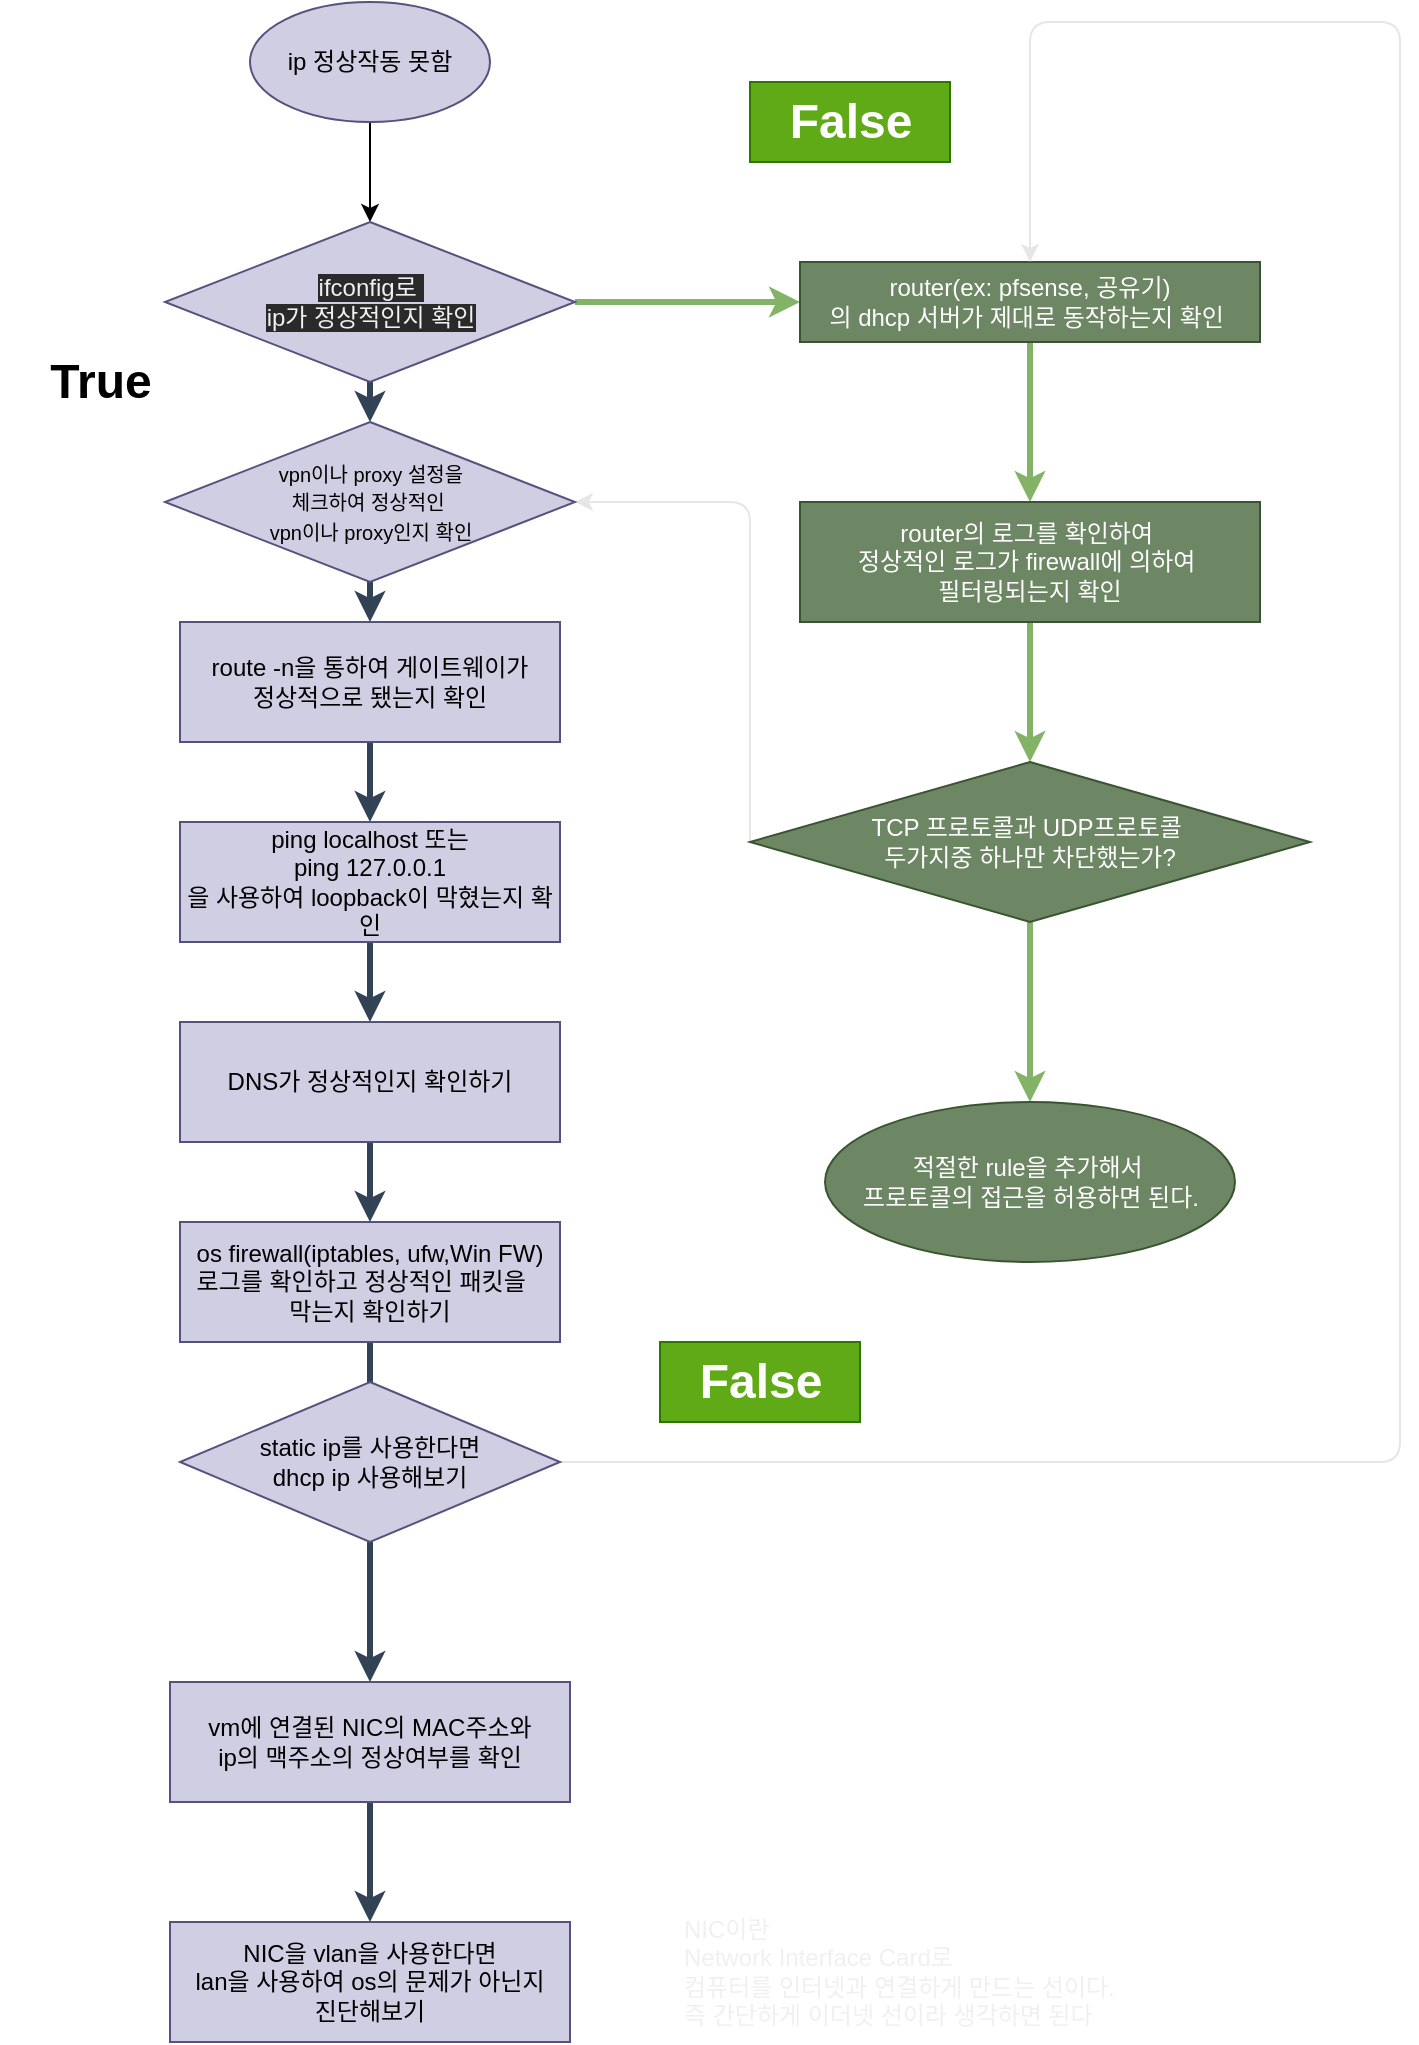 <mxfile>
    <diagram id="pf5CX3rk4NWtddjPnqxm" name="페이지-1">
        <mxGraphModel dx="1135" dy="741" grid="1" gridSize="10" guides="1" tooltips="1" connect="1" arrows="1" fold="1" page="1" pageScale="1" pageWidth="827" pageHeight="1169" math="0" shadow="0">
            <root>
                <mxCell id="0"/>
                <mxCell id="1" parent="0"/>
                <mxCell id="6" value="" style="edgeStyle=none;html=1;exitX=1;exitY=0.5;exitDx=0;exitDy=0;fillColor=#d5e8d4;strokeColor=#82b366;gradientColor=#97d077;strokeWidth=3;" parent="1" source="17" target="5" edge="1">
                    <mxGeometry relative="1" as="geometry">
                        <mxPoint x="320" y="140" as="sourcePoint"/>
                    </mxGeometry>
                </mxCell>
                <mxCell id="8" value="" style="edgeStyle=none;html=1;fillColor=#d5e8d4;gradientColor=#97d077;strokeColor=#82b366;strokeWidth=3;" parent="1" source="5" target="7" edge="1">
                    <mxGeometry relative="1" as="geometry"/>
                </mxCell>
                <mxCell id="5" value="router(ex: pfsense, 공유기)&lt;br&gt;의 dhcp 서버가 제대로 동작하는지 확인&amp;nbsp;" style="whiteSpace=wrap;html=1;rounded=0;fillColor=#6d8764;fontColor=#ffffff;strokeColor=#3A5431;" parent="1" vertex="1">
                    <mxGeometry x="450" y="140" width="230" height="40" as="geometry"/>
                </mxCell>
                <mxCell id="24" value="" style="edgeStyle=none;html=1;fillColor=#d5e8d4;gradientColor=#97d077;strokeColor=#82b366;strokeWidth=3;" parent="1" source="7" target="23" edge="1">
                    <mxGeometry relative="1" as="geometry"/>
                </mxCell>
                <mxCell id="7" value="router의 로그를 확인하여&amp;nbsp;&lt;br&gt;정상적인 로그가 firewall에 의하여&amp;nbsp;&lt;br&gt;필터링되는지 확인" style="whiteSpace=wrap;html=1;rounded=0;fillColor=#6d8764;fontColor=#ffffff;strokeColor=#3A5431;" parent="1" vertex="1">
                    <mxGeometry x="450" y="260" width="230" height="60" as="geometry"/>
                </mxCell>
                <mxCell id="33" value="" style="edgeStyle=none;html=1;strokeColor=#314354;strokeWidth=3;fillColor=#647687;" parent="1" source="9" target="31" edge="1">
                    <mxGeometry relative="1" as="geometry"/>
                </mxCell>
                <mxCell id="9" value="route -n을 통하여 게이트웨이가&lt;br&gt;정상적으로 됐는지 확인" style="whiteSpace=wrap;html=1;rounded=0;fillColor=#d0cee2;strokeColor=#56517e;" parent="1" vertex="1">
                    <mxGeometry x="140" y="320" width="190" height="60" as="geometry"/>
                </mxCell>
                <mxCell id="11" value="False" style="text;strokeColor=#2D7600;fillColor=#60a917;html=1;fontSize=24;fontStyle=1;verticalAlign=middle;align=center;fontColor=#ffffff;" parent="1" vertex="1">
                    <mxGeometry x="425" y="50" width="100" height="40" as="geometry"/>
                </mxCell>
                <mxCell id="12" value="True" style="text;strokeColor=none;fillColor=none;html=1;fontSize=24;fontStyle=1;verticalAlign=middle;align=center;" parent="1" vertex="1">
                    <mxGeometry x="50" y="180" width="100" height="40" as="geometry"/>
                </mxCell>
                <mxCell id="16" style="edgeStyle=none;html=1;exitX=0.5;exitY=1;exitDx=0;exitDy=0;entryX=0.5;entryY=0;entryDx=0;entryDy=0;" parent="1" source="13" target="17" edge="1">
                    <mxGeometry relative="1" as="geometry">
                        <mxPoint x="235" y="120" as="targetPoint"/>
                    </mxGeometry>
                </mxCell>
                <mxCell id="13" value="ip 정상작동 못함" style="ellipse;whiteSpace=wrap;html=1;rounded=0;fillColor=#d0cee2;strokeColor=#56517e;" parent="1" vertex="1">
                    <mxGeometry x="175" y="10" width="120" height="60" as="geometry"/>
                </mxCell>
                <mxCell id="56" style="edgeStyle=none;html=1;exitX=0.5;exitY=1;exitDx=0;exitDy=0;entryX=0.5;entryY=0;entryDx=0;entryDy=0;strokeColor=#314354;strokeWidth=3;fillColor=#647687;" parent="1" source="17" target="55" edge="1">
                    <mxGeometry relative="1" as="geometry"/>
                </mxCell>
                <mxCell id="17" value="&lt;span style=&quot;color: rgb(240 , 240 , 240) ; font-size: 12px ; font-style: normal ; font-weight: 400 ; letter-spacing: normal ; text-align: center ; text-indent: 0px ; text-transform: none ; word-spacing: 0px ; font-family: &amp;#34;helvetica&amp;#34; ; background-color: rgb(42 , 42 , 42) ; display: inline ; float: none&quot;&gt;ifconfig로&amp;nbsp;&lt;/span&gt;&lt;br style=&quot;color: rgb(240 , 240 , 240) ; font-size: 12px ; font-style: normal ; font-weight: 400 ; letter-spacing: normal ; text-align: center ; text-indent: 0px ; text-transform: none ; word-spacing: 0px ; font-family: &amp;#34;helvetica&amp;#34; ; background-color: rgb(42 , 42 , 42)&quot;&gt;&lt;span style=&quot;color: rgb(240 , 240 , 240) ; font-size: 12px ; font-style: normal ; font-weight: 400 ; letter-spacing: normal ; text-align: center ; text-indent: 0px ; text-transform: none ; word-spacing: 0px ; font-family: &amp;#34;helvetica&amp;#34; ; background-color: rgb(42 , 42 , 42) ; display: inline ; float: none&quot;&gt;ip가 정상적인지 확인&lt;/span&gt;" style="rhombus;whiteSpace=wrap;html=1;fillColor=#d0cee2;strokeColor=#56517e;" parent="1" vertex="1">
                    <mxGeometry x="132.5" y="120" width="205" height="80" as="geometry"/>
                </mxCell>
                <mxCell id="28" value="" style="edgeStyle=none;html=1;fillColor=#d5e8d4;gradientColor=#97d077;strokeColor=#82b366;strokeWidth=3;" parent="1" source="23" target="27" edge="1">
                    <mxGeometry relative="1" as="geometry"/>
                </mxCell>
                <mxCell id="58" style="edgeStyle=none;html=1;exitX=0;exitY=0.5;exitDx=0;exitDy=0;entryX=1;entryY=0.5;entryDx=0;entryDy=0;fontSize=10;strokeColor=#E6E6E6;" parent="1" source="23" target="55" edge="1">
                    <mxGeometry relative="1" as="geometry">
                        <Array as="points">
                            <mxPoint x="425" y="260"/>
                        </Array>
                    </mxGeometry>
                </mxCell>
                <mxCell id="23" value="TCP 프로토콜과 UDP프로토콜&amp;nbsp;&lt;br&gt;두가지중 하나만 차단했는가?" style="rhombus;whiteSpace=wrap;html=1;fillColor=#6d8764;strokeColor=#3A5431;fontColor=#ffffff;rounded=0;" parent="1" vertex="1">
                    <mxGeometry x="425" y="390" width="280" height="80" as="geometry"/>
                </mxCell>
                <mxCell id="27" value="적절한 rule을 추가해서&amp;nbsp;&lt;br&gt;프로토콜의 접근을 허용하면 된다." style="ellipse;whiteSpace=wrap;html=1;fillColor=#6d8764;strokeColor=#3A5431;fontColor=#ffffff;rounded=0;" parent="1" vertex="1">
                    <mxGeometry x="462.5" y="560" width="205" height="80" as="geometry"/>
                </mxCell>
                <mxCell id="42" value="" style="edgeStyle=none;html=1;strokeColor=#314354;strokeWidth=3;fillColor=#647687;" parent="1" source="29" edge="1">
                    <mxGeometry relative="1" as="geometry">
                        <mxPoint x="235" y="750" as="targetPoint"/>
                    </mxGeometry>
                </mxCell>
                <mxCell id="29" value="&lt;div style=&quot;text-align: left&quot;&gt;&lt;span&gt;os firewall(iptables, ufw,Win FW&lt;/span&gt;&lt;span&gt;)&lt;/span&gt;&lt;/div&gt;&lt;div style=&quot;text-align: left&quot;&gt;&lt;span&gt;로그를 확인하고 정상적인 패킷을&amp;nbsp;&lt;/span&gt;&lt;/div&gt;막는지 확인하기" style="whiteSpace=wrap;html=1;rounded=0;align=center;fillColor=#d0cee2;strokeColor=#56517e;" parent="1" vertex="1">
                    <mxGeometry x="140" y="620" width="190" height="60" as="geometry"/>
                </mxCell>
                <mxCell id="37" value="" style="edgeStyle=none;html=1;strokeColor=#314354;strokeWidth=3;fillColor=#647687;" parent="1" source="31" target="36" edge="1">
                    <mxGeometry relative="1" as="geometry"/>
                </mxCell>
                <mxCell id="31" value="ping localhost 또는&lt;br&gt;ping 127.0.0.1&lt;br&gt;을 사용하여 loopback이 막혔는지 확인" style="whiteSpace=wrap;html=1;rounded=0;fillColor=#d0cee2;strokeColor=#56517e;" parent="1" vertex="1">
                    <mxGeometry x="140" y="420" width="190" height="60" as="geometry"/>
                </mxCell>
                <mxCell id="38" value="" style="edgeStyle=none;html=1;strokeColor=#314354;strokeWidth=3;fillColor=#647687;" parent="1" source="36" target="29" edge="1">
                    <mxGeometry relative="1" as="geometry"/>
                </mxCell>
                <mxCell id="36" value="DNS가 정상적인지 확인하기" style="whiteSpace=wrap;html=1;rounded=0;fillColor=#d0cee2;strokeColor=#56517e;" parent="1" vertex="1">
                    <mxGeometry x="140" y="520" width="190" height="60" as="geometry"/>
                </mxCell>
                <mxCell id="45" style="edgeStyle=none;html=1;exitX=1;exitY=0.5;exitDx=0;exitDy=0;entryX=0.5;entryY=0;entryDx=0;entryDy=0;strokeColor=#E6E6E6;" parent="1" source="41" target="5" edge="1">
                    <mxGeometry relative="1" as="geometry">
                        <Array as="points">
                            <mxPoint x="750" y="740"/>
                            <mxPoint x="750" y="20"/>
                            <mxPoint x="565" y="20"/>
                        </Array>
                    </mxGeometry>
                </mxCell>
                <mxCell id="48" value="" style="edgeStyle=none;html=1;strokeColor=#314354;strokeWidth=3;fillColor=#647687;" parent="1" source="41" target="47" edge="1">
                    <mxGeometry relative="1" as="geometry"/>
                </mxCell>
                <mxCell id="41" value="static ip를 사용한다면&lt;br&gt;dhcp ip 사용해보기" style="rhombus;whiteSpace=wrap;html=1;rounded=0;fillColor=#d0cee2;strokeColor=#56517e;" parent="1" vertex="1">
                    <mxGeometry x="140" y="700" width="190" height="80" as="geometry"/>
                </mxCell>
                <mxCell id="46" value="False" style="text;strokeColor=#2D7600;fillColor=#60a917;html=1;fontSize=24;fontStyle=1;verticalAlign=middle;align=center;fontColor=#ffffff;" parent="1" vertex="1">
                    <mxGeometry x="380" y="680" width="100" height="40" as="geometry"/>
                </mxCell>
                <mxCell id="51" value="" style="edgeStyle=none;html=1;strokeColor=#314354;strokeWidth=3;fillColor=#647687;" parent="1" source="47" target="50" edge="1">
                    <mxGeometry relative="1" as="geometry"/>
                </mxCell>
                <mxCell id="47" value="vm에 연결된 NIC의 MAC주소와&lt;br&gt;ip의 맥주소의 정상여부를 확인" style="whiteSpace=wrap;html=1;rounded=0;fillColor=#d0cee2;strokeColor=#56517e;" parent="1" vertex="1">
                    <mxGeometry x="135" y="850" width="200" height="60" as="geometry"/>
                </mxCell>
                <mxCell id="50" value="&lt;span style=&quot;font-family: &amp;#34;helvetica&amp;#34; ; font-size: 12px ; font-style: normal ; font-weight: 400 ; letter-spacing: normal ; text-align: center ; text-indent: 0px ; text-transform: none ; word-spacing: 0px ; display: inline ; float: none&quot;&gt;NIC을 vlan을 사용한다면&lt;/span&gt;&lt;br style=&quot;font-family: &amp;#34;helvetica&amp;#34; ; font-size: 12px ; font-style: normal ; font-weight: 400 ; letter-spacing: normal ; text-align: center ; text-indent: 0px ; text-transform: none ; word-spacing: 0px&quot;&gt;&lt;span style=&quot;font-family: &amp;#34;helvetica&amp;#34; ; font-size: 12px ; font-style: normal ; font-weight: 400 ; letter-spacing: normal ; text-align: center ; text-indent: 0px ; text-transform: none ; word-spacing: 0px ; display: inline ; float: none&quot;&gt;lan을 사용하여 os의 문제가 아닌지&lt;/span&gt;&lt;br style=&quot;font-family: &amp;#34;helvetica&amp;#34; ; font-size: 12px ; font-style: normal ; font-weight: 400 ; letter-spacing: normal ; text-align: center ; text-indent: 0px ; text-transform: none ; word-spacing: 0px&quot;&gt;&lt;span style=&quot;font-family: &amp;#34;helvetica&amp;#34; ; font-size: 12px ; font-style: normal ; font-weight: 400 ; letter-spacing: normal ; text-align: center ; text-indent: 0px ; text-transform: none ; word-spacing: 0px ; display: inline ; float: none&quot;&gt;진단해보기&lt;/span&gt;" style="whiteSpace=wrap;html=1;rounded=0;fillColor=#d0cee2;strokeColor=#56517e;" parent="1" vertex="1">
                    <mxGeometry x="135" y="970" width="200" height="60" as="geometry"/>
                </mxCell>
                <mxCell id="53" value="&lt;span style=&quot;color: rgb(240 , 240 , 240) ; font-family: &amp;#34;helvetica&amp;#34; ; font-size: 12px ; font-style: normal ; font-weight: 400 ; letter-spacing: normal ; text-align: center ; text-indent: 0px ; text-transform: none ; word-spacing: 0px ; display: inline ; float: none&quot;&gt;NIC이란&amp;nbsp;&lt;/span&gt;&lt;br style=&quot;color: rgb(240 , 240 , 240) ; font-family: &amp;#34;helvetica&amp;#34; ; font-size: 12px ; font-style: normal ; font-weight: 400 ; letter-spacing: normal ; text-align: center ; text-indent: 0px ; text-transform: none ; word-spacing: 0px&quot;&gt;&lt;span style=&quot;color: rgb(240 , 240 , 240) ; font-family: &amp;#34;helvetica&amp;#34; ; font-size: 12px ; font-style: normal ; font-weight: 400 ; letter-spacing: normal ; text-align: center ; text-indent: 0px ; text-transform: none ; word-spacing: 0px ; display: inline ; float: none&quot;&gt;Network Interface Card로&lt;/span&gt;&lt;br style=&quot;color: rgb(240 , 240 , 240) ; font-family: &amp;#34;helvetica&amp;#34; ; font-size: 12px ; font-style: normal ; font-weight: 400 ; letter-spacing: normal ; text-align: center ; text-indent: 0px ; text-transform: none ; word-spacing: 0px&quot;&gt;&lt;span style=&quot;color: rgb(240 , 240 , 240) ; font-family: &amp;#34;helvetica&amp;#34; ; font-size: 12px ; font-style: normal ; font-weight: 400 ; letter-spacing: normal ; text-align: center ; text-indent: 0px ; text-transform: none ; word-spacing: 0px ; display: inline ; float: none&quot;&gt;컴퓨터를 인터넷과 연결하게 만드는 선이다.&lt;/span&gt;&lt;br style=&quot;color: rgb(240 , 240 , 240) ; font-family: &amp;#34;helvetica&amp;#34; ; font-size: 12px ; font-style: normal ; font-weight: 400 ; letter-spacing: normal ; text-align: center ; text-indent: 0px ; text-transform: none ; word-spacing: 0px&quot;&gt;&lt;span style=&quot;color: rgb(240 , 240 , 240) ; font-family: &amp;#34;helvetica&amp;#34; ; font-size: 12px ; font-style: normal ; font-weight: 400 ; letter-spacing: normal ; text-align: center ; text-indent: 0px ; text-transform: none ; word-spacing: 0px ; display: inline ; float: none&quot;&gt;즉 간단하게 이더넷 선이라 생각하면 된다&lt;/span&gt;" style="text;whiteSpace=wrap;html=1;" parent="1" vertex="1">
                    <mxGeometry x="390" y="960" width="260" height="70" as="geometry"/>
                </mxCell>
                <mxCell id="57" style="edgeStyle=none;html=1;exitX=0.5;exitY=1;exitDx=0;exitDy=0;entryX=0.5;entryY=0;entryDx=0;entryDy=0;strokeColor=#314354;strokeWidth=3;fillColor=#647687;" parent="1" source="55" target="9" edge="1">
                    <mxGeometry relative="1" as="geometry"/>
                </mxCell>
                <mxCell id="55" value="&lt;font face=&quot;helvetica&quot; style=&quot;line-height: 1.2 ; font-size: 10px&quot;&gt;vpn이나 proxy 설정을&lt;br&gt;체크하여 정상적인&amp;nbsp;&lt;br&gt;vpn이나 proxy인지 확인&lt;br&gt;&lt;/font&gt;" style="rhombus;whiteSpace=wrap;html=1;fillColor=#d0cee2;strokeColor=#56517e;" parent="1" vertex="1">
                    <mxGeometry x="132.5" y="220" width="205" height="80" as="geometry"/>
                </mxCell>
            </root>
        </mxGraphModel>
    </diagram>
</mxfile>